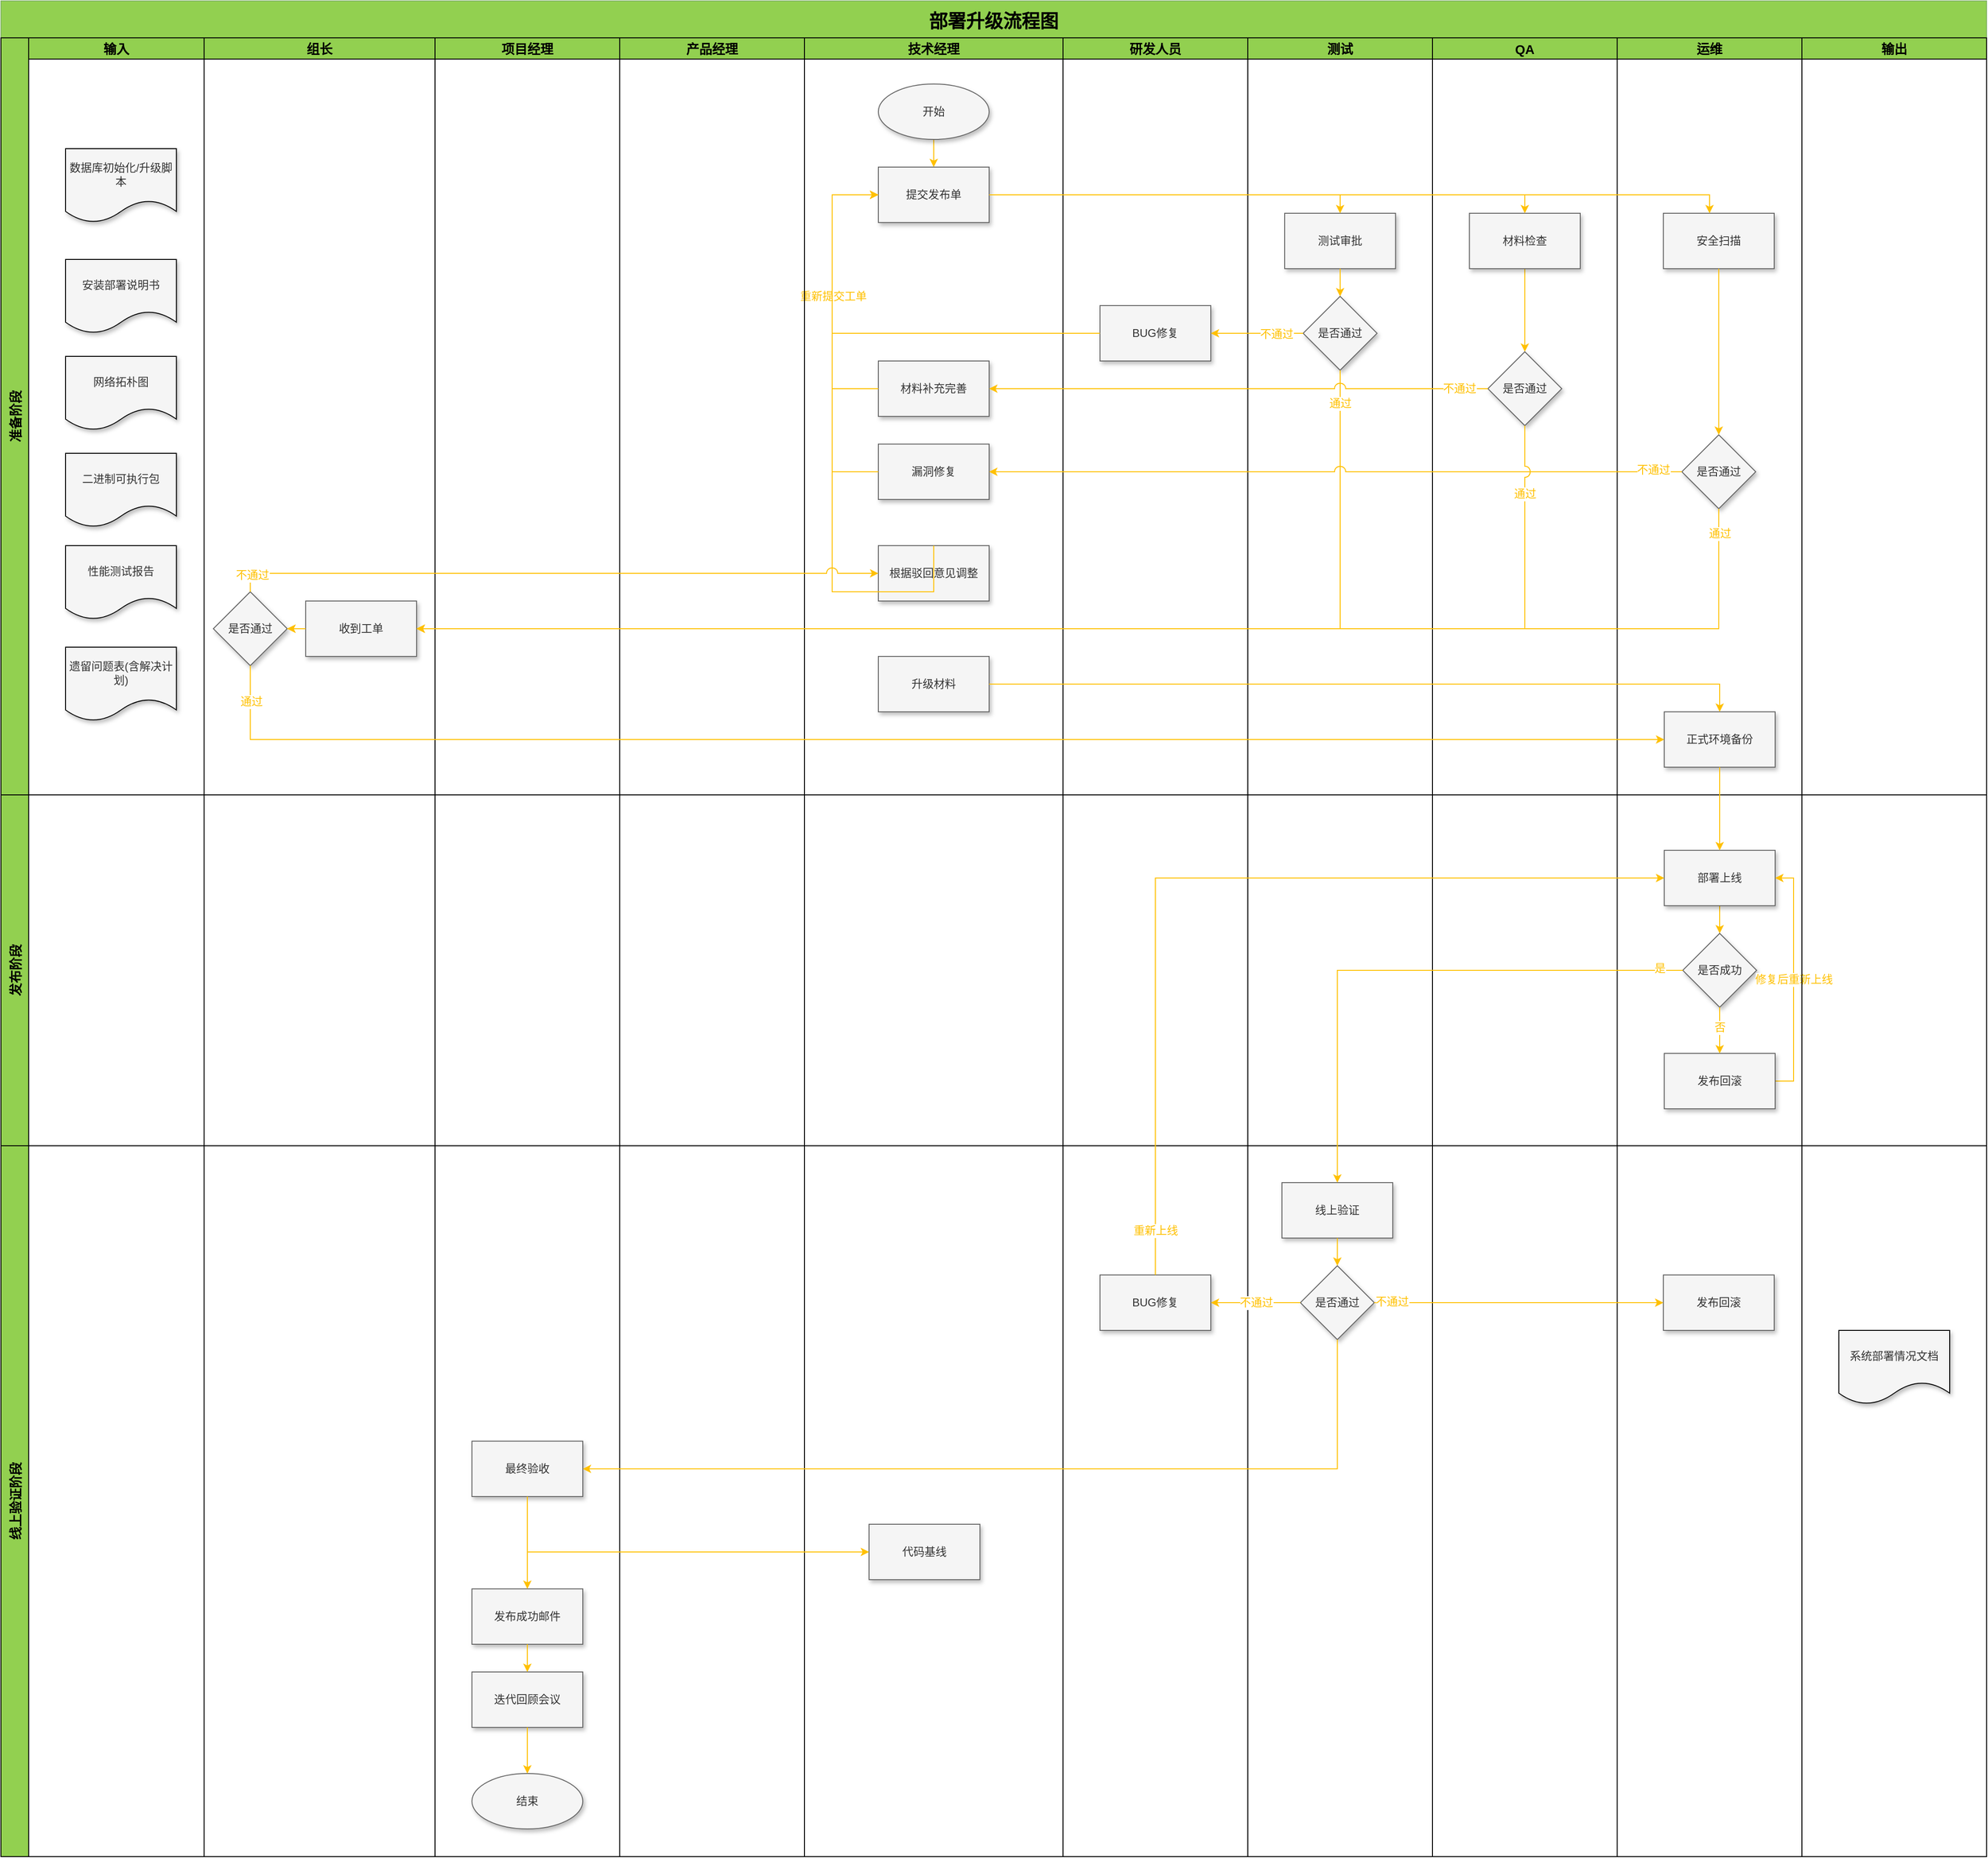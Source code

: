 <mxfile version="20.4.1" type="github">
  <diagram id="Nbi2OOFG4A7icGLgDpQb" name="第 1 页">
    <mxGraphModel dx="2253" dy="714" grid="1" gridSize="10" guides="1" tooltips="1" connect="1" arrows="1" fold="1" page="1" pageScale="1" pageWidth="827" pageHeight="1169" background="none" math="0" shadow="0">
      <root>
        <mxCell id="0" />
        <mxCell id="1" parent="0" />
        <mxCell id="kk27pRFW-uQP8ShshRhL-2" value="部署升级流程图" style="swimlane;childLayout=stackLayout;resizeParent=1;resizeParentMax=0;horizontal=1;startSize=40;horizontalStack=0;fillColor=#92D050;strokeColor=#82b366;fontSize=20;spacingTop=4;spacingBottom=4;swimlaneFillColor=none;arcSize=15;perimeterSpacing=0;gradientColor=none;spacing=2;" parent="1" vertex="1">
          <mxGeometry x="-500" y="50" width="2150" height="2010" as="geometry">
            <mxRectangle x="220" y="250" width="100" height="30" as="alternateBounds" />
          </mxGeometry>
        </mxCell>
        <mxCell id="kk27pRFW-uQP8ShshRhL-3" value="准备阶段" style="swimlane;startSize=30;horizontal=0;fillColor=#92D050;fontSize=14;" parent="kk27pRFW-uQP8ShshRhL-2" vertex="1">
          <mxGeometry y="40" width="2150" height="820" as="geometry" />
        </mxCell>
        <mxCell id="kk27pRFW-uQP8ShshRhL-10" value="技术经理" style="swimlane;fillColor=#92D050;fontSize=14;" parent="kk27pRFW-uQP8ShshRhL-3" vertex="1">
          <mxGeometry x="870" width="280" height="820" as="geometry" />
        </mxCell>
        <mxCell id="OawIMf_CP--zUOg47wnV-19" value="" style="edgeStyle=orthogonalEdgeStyle;rounded=0;orthogonalLoop=1;jettySize=auto;html=1;strokeColor=#FFC000;" edge="1" parent="kk27pRFW-uQP8ShshRhL-10" source="OawIMf_CP--zUOg47wnV-17" target="OawIMf_CP--zUOg47wnV-18">
          <mxGeometry relative="1" as="geometry" />
        </mxCell>
        <mxCell id="OawIMf_CP--zUOg47wnV-17" value="开始" style="ellipse;whiteSpace=wrap;html=1;shadow=1;sketch=0;fillColor=#f5f5f5;fontColor=#333333;strokeColor=#666666;" vertex="1" parent="kk27pRFW-uQP8ShshRhL-10">
          <mxGeometry x="80" y="50" width="120" height="60" as="geometry" />
        </mxCell>
        <mxCell id="OawIMf_CP--zUOg47wnV-18" value="提交发布单" style="whiteSpace=wrap;html=1;shadow=1;fillColor=#f5f5f5;fontColor=#333333;strokeColor=#666666;" vertex="1" parent="kk27pRFW-uQP8ShshRhL-10">
          <mxGeometry x="80" y="140" width="120" height="60" as="geometry" />
        </mxCell>
        <mxCell id="OawIMf_CP--zUOg47wnV-43" value="材料补充完善" style="whiteSpace=wrap;html=1;fillColor=#f5f5f5;strokeColor=#666666;fontColor=#333333;shadow=1;" vertex="1" parent="kk27pRFW-uQP8ShshRhL-10">
          <mxGeometry x="80" y="350" width="120" height="60" as="geometry" />
        </mxCell>
        <mxCell id="OawIMf_CP--zUOg47wnV-46" value="漏洞修复" style="whiteSpace=wrap;html=1;fillColor=#f5f5f5;strokeColor=#666666;fontColor=#333333;shadow=1;" vertex="1" parent="kk27pRFW-uQP8ShshRhL-10">
          <mxGeometry x="80" y="440" width="120" height="60" as="geometry" />
        </mxCell>
        <mxCell id="OawIMf_CP--zUOg47wnV-62" value="根据驳回意见调整" style="whiteSpace=wrap;html=1;fillColor=#f5f5f5;strokeColor=#666666;fontColor=#333333;shadow=1;" vertex="1" parent="kk27pRFW-uQP8ShshRhL-10">
          <mxGeometry x="80" y="550" width="120" height="60" as="geometry" />
        </mxCell>
        <mxCell id="OawIMf_CP--zUOg47wnV-69" value="升级材料" style="whiteSpace=wrap;html=1;fillColor=#f5f5f5;strokeColor=#666666;fontColor=#333333;shadow=1;" vertex="1" parent="kk27pRFW-uQP8ShshRhL-10">
          <mxGeometry x="80" y="670" width="120" height="60" as="geometry" />
        </mxCell>
        <mxCell id="OawIMf_CP--zUOg47wnV-64" style="edgeStyle=orthogonalEdgeStyle;rounded=0;jumpStyle=arc;jumpSize=12;orthogonalLoop=1;jettySize=auto;html=1;exitX=0.5;exitY=0;exitDx=0;exitDy=0;strokeColor=#FFC000;fontSize=12;fontColor=#FFC000;entryX=0;entryY=0.5;entryDx=0;entryDy=0;" edge="1" parent="kk27pRFW-uQP8ShshRhL-10" source="OawIMf_CP--zUOg47wnV-62" target="OawIMf_CP--zUOg47wnV-18">
          <mxGeometry relative="1" as="geometry">
            <mxPoint x="20" y="240" as="targetPoint" />
            <Array as="points">
              <mxPoint x="140" y="600" />
              <mxPoint x="30" y="600" />
              <mxPoint x="30" y="170" />
            </Array>
          </mxGeometry>
        </mxCell>
        <mxCell id="OawIMf_CP--zUOg47wnV-55" style="edgeStyle=orthogonalEdgeStyle;rounded=0;jumpStyle=arc;jumpSize=12;orthogonalLoop=1;jettySize=auto;html=1;exitX=0;exitY=0.5;exitDx=0;exitDy=0;strokeColor=#FFC000;fontSize=12;fontColor=#FFC000;entryX=0;entryY=0.5;entryDx=0;entryDy=0;" edge="1" parent="kk27pRFW-uQP8ShshRhL-10" source="OawIMf_CP--zUOg47wnV-43" target="OawIMf_CP--zUOg47wnV-18">
          <mxGeometry relative="1" as="geometry">
            <mxPoint x="20" y="240" as="targetPoint" />
            <Array as="points">
              <mxPoint x="30" y="380" />
              <mxPoint x="30" y="170" />
            </Array>
          </mxGeometry>
        </mxCell>
        <mxCell id="OawIMf_CP--zUOg47wnV-56" value="重新提交工单" style="edgeLabel;html=1;align=center;verticalAlign=middle;resizable=0;points=[];fontSize=12;fontColor=#FFC000;" vertex="1" connectable="0" parent="OawIMf_CP--zUOg47wnV-55">
          <mxGeometry x="-0.032" y="-1" relative="1" as="geometry">
            <mxPoint as="offset" />
          </mxGeometry>
        </mxCell>
        <mxCell id="kk27pRFW-uQP8ShshRhL-17" value="研发人员" style="swimlane;fillColor=#92D050;fontSize=14;" parent="kk27pRFW-uQP8ShshRhL-3" vertex="1">
          <mxGeometry x="1150" width="200" height="820" as="geometry" />
        </mxCell>
        <mxCell id="OawIMf_CP--zUOg47wnV-38" value="BUG修复" style="whiteSpace=wrap;html=1;fillColor=#f5f5f5;strokeColor=#666666;fontColor=#333333;shadow=1;" vertex="1" parent="kk27pRFW-uQP8ShshRhL-17">
          <mxGeometry x="40" y="290" width="120" height="60" as="geometry" />
        </mxCell>
        <mxCell id="kk27pRFW-uQP8ShshRhL-18" value="测试" style="swimlane;fillColor=#92D050;fontSize=14;" parent="kk27pRFW-uQP8ShshRhL-3" vertex="1">
          <mxGeometry x="1350" width="200" height="820" as="geometry" />
        </mxCell>
        <mxCell id="OawIMf_CP--zUOg47wnV-20" value="测试审批" style="whiteSpace=wrap;html=1;fillColor=#f5f5f5;strokeColor=#666666;fontColor=#333333;shadow=1;" vertex="1" parent="kk27pRFW-uQP8ShshRhL-18">
          <mxGeometry x="40" y="190" width="120" height="60" as="geometry" />
        </mxCell>
        <mxCell id="OawIMf_CP--zUOg47wnV-26" value="是否通过" style="rhombus;whiteSpace=wrap;html=1;fillColor=#f5f5f5;strokeColor=#666666;fontColor=#333333;shadow=1;" vertex="1" parent="kk27pRFW-uQP8ShshRhL-18">
          <mxGeometry x="60" y="280" width="80" height="80" as="geometry" />
        </mxCell>
        <mxCell id="OawIMf_CP--zUOg47wnV-27" value="" style="edgeStyle=orthogonalEdgeStyle;rounded=0;orthogonalLoop=1;jettySize=auto;html=1;strokeColor=#FFC000;" edge="1" parent="kk27pRFW-uQP8ShshRhL-18" source="OawIMf_CP--zUOg47wnV-20" target="OawIMf_CP--zUOg47wnV-26">
          <mxGeometry relative="1" as="geometry" />
        </mxCell>
        <mxCell id="kk27pRFW-uQP8ShshRhL-19" value="运维" style="swimlane;fillColor=#92D050;fontSize=14;" parent="kk27pRFW-uQP8ShshRhL-3" vertex="1">
          <mxGeometry x="1750" width="200" height="820" as="geometry" />
        </mxCell>
        <mxCell id="OawIMf_CP--zUOg47wnV-24" value="安全扫描" style="whiteSpace=wrap;html=1;fillColor=#f5f5f5;strokeColor=#666666;fontColor=#333333;shadow=1;" vertex="1" parent="kk27pRFW-uQP8ShshRhL-19">
          <mxGeometry x="50" y="190" width="120" height="60" as="geometry" />
        </mxCell>
        <mxCell id="OawIMf_CP--zUOg47wnV-30" value="是否通过" style="rhombus;whiteSpace=wrap;html=1;fillColor=#f5f5f5;strokeColor=#666666;fontColor=#333333;shadow=1;" vertex="1" parent="kk27pRFW-uQP8ShshRhL-19">
          <mxGeometry x="70" y="430" width="80" height="80" as="geometry" />
        </mxCell>
        <mxCell id="OawIMf_CP--zUOg47wnV-31" value="" style="edgeStyle=orthogonalEdgeStyle;rounded=0;orthogonalLoop=1;jettySize=auto;html=1;strokeColor=#FFC000;" edge="1" parent="kk27pRFW-uQP8ShshRhL-19" source="OawIMf_CP--zUOg47wnV-24" target="OawIMf_CP--zUOg47wnV-30">
          <mxGeometry relative="1" as="geometry" />
        </mxCell>
        <mxCell id="OawIMf_CP--zUOg47wnV-67" value="正式环境备份" style="whiteSpace=wrap;html=1;fillColor=#f5f5f5;strokeColor=#666666;fontColor=#333333;shadow=1;" vertex="1" parent="kk27pRFW-uQP8ShshRhL-19">
          <mxGeometry x="51" y="730" width="120" height="60" as="geometry" />
        </mxCell>
        <mxCell id="kk27pRFW-uQP8ShshRhL-20" value="QA" style="swimlane;fillColor=#92D050;fontSize=14;" parent="kk27pRFW-uQP8ShshRhL-3" vertex="1">
          <mxGeometry x="1550" width="200" height="820" as="geometry" />
        </mxCell>
        <mxCell id="OawIMf_CP--zUOg47wnV-29" value="" style="edgeStyle=orthogonalEdgeStyle;rounded=0;orthogonalLoop=1;jettySize=auto;html=1;strokeColor=#FFC000;" edge="1" parent="kk27pRFW-uQP8ShshRhL-20" source="OawIMf_CP--zUOg47wnV-22" target="OawIMf_CP--zUOg47wnV-28">
          <mxGeometry relative="1" as="geometry" />
        </mxCell>
        <mxCell id="OawIMf_CP--zUOg47wnV-22" value="材料检查" style="whiteSpace=wrap;html=1;fillColor=#f5f5f5;strokeColor=#666666;fontColor=#333333;shadow=1;" vertex="1" parent="kk27pRFW-uQP8ShshRhL-20">
          <mxGeometry x="40" y="190" width="120" height="60" as="geometry" />
        </mxCell>
        <mxCell id="OawIMf_CP--zUOg47wnV-28" value="是否通过" style="rhombus;whiteSpace=wrap;html=1;fillColor=#f5f5f5;strokeColor=#666666;fontColor=#333333;shadow=1;" vertex="1" parent="kk27pRFW-uQP8ShshRhL-20">
          <mxGeometry x="60" y="340" width="80" height="80" as="geometry" />
        </mxCell>
        <mxCell id="OawIMf_CP--zUOg47wnV-10" value="项目经理" style="swimlane;fillColor=#92D050;fontSize=14;" vertex="1" parent="kk27pRFW-uQP8ShshRhL-3">
          <mxGeometry x="470" width="200" height="820" as="geometry" />
        </mxCell>
        <mxCell id="OawIMf_CP--zUOg47wnV-11" value="产品经理" style="swimlane;fillColor=#92D050;fontSize=14;" vertex="1" parent="kk27pRFW-uQP8ShshRhL-3">
          <mxGeometry x="670" width="200" height="820" as="geometry" />
        </mxCell>
        <mxCell id="OawIMf_CP--zUOg47wnV-12" value="输入" style="swimlane;startSize=23;fillColor=#92D050;fontSize=14;" vertex="1" parent="kk27pRFW-uQP8ShshRhL-3">
          <mxGeometry x="30" width="190" height="820" as="geometry" />
        </mxCell>
        <mxCell id="OawIMf_CP--zUOg47wnV-246" value="&lt;font color=&quot;#333333&quot;&gt;数据库初始化/升级脚本&lt;/font&gt;" style="shape=document;whiteSpace=wrap;html=1;boundedLbl=1;shadow=1;sketch=0;fontSize=12;fontColor=#FFC000;fillColor=#F5F5F5;" vertex="1" parent="OawIMf_CP--zUOg47wnV-12">
          <mxGeometry x="40" y="120" width="120" height="80" as="geometry" />
        </mxCell>
        <mxCell id="OawIMf_CP--zUOg47wnV-247" value="&lt;font color=&quot;#333333&quot;&gt;安装部署说明书&lt;/font&gt;" style="shape=document;whiteSpace=wrap;html=1;boundedLbl=1;shadow=1;sketch=0;fontSize=12;fontColor=#FFC000;fillColor=#F5F5F5;" vertex="1" parent="OawIMf_CP--zUOg47wnV-12">
          <mxGeometry x="40" y="240" width="120" height="80" as="geometry" />
        </mxCell>
        <mxCell id="OawIMf_CP--zUOg47wnV-248" value="&lt;font color=&quot;#333333&quot;&gt;网络拓朴图&lt;/font&gt;" style="shape=document;whiteSpace=wrap;html=1;boundedLbl=1;shadow=1;sketch=0;fontSize=12;fontColor=#FFC000;fillColor=#F5F5F5;" vertex="1" parent="OawIMf_CP--zUOg47wnV-12">
          <mxGeometry x="40" y="345" width="120" height="80" as="geometry" />
        </mxCell>
        <mxCell id="OawIMf_CP--zUOg47wnV-249" value="&lt;font color=&quot;#333333&quot;&gt;二进制可执行包&lt;/font&gt;" style="shape=document;whiteSpace=wrap;html=1;boundedLbl=1;shadow=1;sketch=0;fontSize=12;fontColor=#FFC000;fillColor=#F5F5F5;" vertex="1" parent="OawIMf_CP--zUOg47wnV-12">
          <mxGeometry x="40" y="450" width="120" height="80" as="geometry" />
        </mxCell>
        <mxCell id="OawIMf_CP--zUOg47wnV-250" value="&lt;font color=&quot;#333333&quot;&gt;性能测试报告&lt;/font&gt;" style="shape=document;whiteSpace=wrap;html=1;boundedLbl=1;shadow=1;sketch=0;fontSize=12;fontColor=#FFC000;fillColor=#F5F5F5;" vertex="1" parent="OawIMf_CP--zUOg47wnV-12">
          <mxGeometry x="40" y="550" width="120" height="80" as="geometry" />
        </mxCell>
        <mxCell id="OawIMf_CP--zUOg47wnV-251" value="&lt;font color=&quot;#333333&quot;&gt;遗留问题表(含解决计划)&lt;/font&gt;" style="shape=document;whiteSpace=wrap;html=1;boundedLbl=1;shadow=1;sketch=0;fontSize=12;fontColor=#FFC000;fillColor=#F5F5F5;" vertex="1" parent="OawIMf_CP--zUOg47wnV-12">
          <mxGeometry x="40" y="660" width="120" height="80" as="geometry" />
        </mxCell>
        <mxCell id="OawIMf_CP--zUOg47wnV-13" value="输出" style="swimlane;fillColor=#92D050;fontSize=14;" vertex="1" parent="kk27pRFW-uQP8ShshRhL-3">
          <mxGeometry x="1950" width="200" height="820" as="geometry" />
        </mxCell>
        <mxCell id="OawIMf_CP--zUOg47wnV-14" value="组长" style="swimlane;startSize=23;fillColor=#92D050;fontSize=14;" vertex="1" parent="kk27pRFW-uQP8ShshRhL-3">
          <mxGeometry x="220" width="250" height="820" as="geometry" />
        </mxCell>
        <mxCell id="OawIMf_CP--zUOg47wnV-61" value="" style="edgeStyle=orthogonalEdgeStyle;rounded=0;jumpStyle=arc;jumpSize=12;orthogonalLoop=1;jettySize=auto;html=1;strokeColor=#FFC000;fontSize=12;fontColor=#FFC000;" edge="1" parent="OawIMf_CP--zUOg47wnV-14" source="OawIMf_CP--zUOg47wnV-32" target="OawIMf_CP--zUOg47wnV-36">
          <mxGeometry relative="1" as="geometry" />
        </mxCell>
        <mxCell id="OawIMf_CP--zUOg47wnV-32" value="收到工单" style="whiteSpace=wrap;html=1;fillColor=#f5f5f5;strokeColor=#666666;fontColor=#333333;shadow=1;" vertex="1" parent="OawIMf_CP--zUOg47wnV-14">
          <mxGeometry x="110" y="610" width="120" height="60" as="geometry" />
        </mxCell>
        <mxCell id="OawIMf_CP--zUOg47wnV-36" value="是否通过" style="rhombus;whiteSpace=wrap;html=1;fillColor=#f5f5f5;strokeColor=#666666;fontColor=#333333;shadow=1;" vertex="1" parent="OawIMf_CP--zUOg47wnV-14">
          <mxGeometry x="10" y="600" width="80" height="80" as="geometry" />
        </mxCell>
        <mxCell id="OawIMf_CP--zUOg47wnV-37" value="" style="edgeStyle=orthogonalEdgeStyle;rounded=0;orthogonalLoop=1;jettySize=auto;html=1;strokeColor=#FFC000;fontSize=20;" edge="1" parent="OawIMf_CP--zUOg47wnV-14" source="OawIMf_CP--zUOg47wnV-32" target="OawIMf_CP--zUOg47wnV-36">
          <mxGeometry relative="1" as="geometry" />
        </mxCell>
        <mxCell id="OawIMf_CP--zUOg47wnV-21" value="" style="edgeStyle=orthogonalEdgeStyle;rounded=0;orthogonalLoop=1;jettySize=auto;html=1;strokeColor=#FFC000;jumpStyle=arc;jumpSize=12;" edge="1" parent="kk27pRFW-uQP8ShshRhL-3" source="OawIMf_CP--zUOg47wnV-18" target="OawIMf_CP--zUOg47wnV-20">
          <mxGeometry relative="1" as="geometry">
            <Array as="points">
              <mxPoint x="1450" y="170" />
            </Array>
          </mxGeometry>
        </mxCell>
        <mxCell id="OawIMf_CP--zUOg47wnV-23" value="" style="edgeStyle=orthogonalEdgeStyle;rounded=0;orthogonalLoop=1;jettySize=auto;html=1;strokeColor=#FFC000;entryX=0.5;entryY=0;entryDx=0;entryDy=0;jumpStyle=arc;jumpSize=12;" edge="1" parent="kk27pRFW-uQP8ShshRhL-3" source="OawIMf_CP--zUOg47wnV-18" target="OawIMf_CP--zUOg47wnV-22">
          <mxGeometry relative="1" as="geometry" />
        </mxCell>
        <mxCell id="OawIMf_CP--zUOg47wnV-25" value="" style="edgeStyle=orthogonalEdgeStyle;rounded=0;orthogonalLoop=1;jettySize=auto;html=1;strokeColor=#FFC000;jumpStyle=arc;jumpSize=12;" edge="1" parent="kk27pRFW-uQP8ShshRhL-3" source="OawIMf_CP--zUOg47wnV-18" target="OawIMf_CP--zUOg47wnV-24">
          <mxGeometry relative="1" as="geometry">
            <Array as="points">
              <mxPoint x="1850" y="170" />
            </Array>
          </mxGeometry>
        </mxCell>
        <mxCell id="OawIMf_CP--zUOg47wnV-33" value="" style="edgeStyle=orthogonalEdgeStyle;rounded=0;orthogonalLoop=1;jettySize=auto;html=1;strokeColor=#FFC000;fontSize=20;entryX=1;entryY=0.5;entryDx=0;entryDy=0;" edge="1" parent="kk27pRFW-uQP8ShshRhL-3" source="OawIMf_CP--zUOg47wnV-26" target="OawIMf_CP--zUOg47wnV-32">
          <mxGeometry relative="1" as="geometry">
            <Array as="points">
              <mxPoint x="1450" y="640" />
            </Array>
          </mxGeometry>
        </mxCell>
        <mxCell id="OawIMf_CP--zUOg47wnV-50" value="通过" style="edgeLabel;html=1;align=center;verticalAlign=middle;resizable=0;points=[];fontSize=12;fontColor=#FFC000;" vertex="1" connectable="0" parent="OawIMf_CP--zUOg47wnV-33">
          <mxGeometry x="-0.944" relative="1" as="geometry">
            <mxPoint as="offset" />
          </mxGeometry>
        </mxCell>
        <mxCell id="OawIMf_CP--zUOg47wnV-39" value="" style="edgeStyle=orthogonalEdgeStyle;rounded=0;orthogonalLoop=1;jettySize=auto;html=1;strokeColor=#FFC000;fontSize=20;" edge="1" parent="kk27pRFW-uQP8ShshRhL-3" source="OawIMf_CP--zUOg47wnV-26" target="OawIMf_CP--zUOg47wnV-38">
          <mxGeometry relative="1" as="geometry" />
        </mxCell>
        <mxCell id="OawIMf_CP--zUOg47wnV-42" value="不通过" style="edgeLabel;html=1;align=center;verticalAlign=middle;resizable=0;points=[];fontSize=12;fontColor=#FFC000;" vertex="1" connectable="0" parent="OawIMf_CP--zUOg47wnV-39">
          <mxGeometry x="-0.42" y="1" relative="1" as="geometry">
            <mxPoint as="offset" />
          </mxGeometry>
        </mxCell>
        <mxCell id="OawIMf_CP--zUOg47wnV-40" style="edgeStyle=orthogonalEdgeStyle;rounded=0;orthogonalLoop=1;jettySize=auto;html=1;exitX=0;exitY=0.5;exitDx=0;exitDy=0;strokeColor=#FFC000;fontSize=20;entryX=0;entryY=0.5;entryDx=0;entryDy=0;" edge="1" parent="kk27pRFW-uQP8ShshRhL-3" source="OawIMf_CP--zUOg47wnV-38" target="OawIMf_CP--zUOg47wnV-18">
          <mxGeometry relative="1" as="geometry">
            <mxPoint x="1010" y="210" as="targetPoint" />
            <Array as="points">
              <mxPoint x="900" y="320" />
              <mxPoint x="900" y="170" />
            </Array>
          </mxGeometry>
        </mxCell>
        <mxCell id="OawIMf_CP--zUOg47wnV-44" value="" style="edgeStyle=orthogonalEdgeStyle;rounded=0;orthogonalLoop=1;jettySize=auto;html=1;strokeColor=#FFC000;fontSize=12;fontColor=#FFC000;jumpStyle=arc;jumpSize=12;" edge="1" parent="kk27pRFW-uQP8ShshRhL-3" source="OawIMf_CP--zUOg47wnV-28" target="OawIMf_CP--zUOg47wnV-43">
          <mxGeometry relative="1" as="geometry" />
        </mxCell>
        <mxCell id="OawIMf_CP--zUOg47wnV-45" value="不通过" style="edgeLabel;html=1;align=center;verticalAlign=middle;resizable=0;points=[];fontSize=12;fontColor=#FFC000;" vertex="1" connectable="0" parent="OawIMf_CP--zUOg47wnV-44">
          <mxGeometry x="-0.885" relative="1" as="geometry">
            <mxPoint as="offset" />
          </mxGeometry>
        </mxCell>
        <mxCell id="OawIMf_CP--zUOg47wnV-47" value="" style="edgeStyle=orthogonalEdgeStyle;rounded=0;orthogonalLoop=1;jettySize=auto;html=1;strokeColor=#FFC000;fontSize=12;fontColor=#FFC000;jumpStyle=arc;jumpSize=12;" edge="1" parent="kk27pRFW-uQP8ShshRhL-3" source="OawIMf_CP--zUOg47wnV-30" target="OawIMf_CP--zUOg47wnV-46">
          <mxGeometry relative="1" as="geometry" />
        </mxCell>
        <mxCell id="OawIMf_CP--zUOg47wnV-48" value="不通过" style="edgeLabel;html=1;align=center;verticalAlign=middle;resizable=0;points=[];fontSize=12;fontColor=#FFC000;" vertex="1" connectable="0" parent="OawIMf_CP--zUOg47wnV-47">
          <mxGeometry x="-0.917" y="-2" relative="1" as="geometry">
            <mxPoint as="offset" />
          </mxGeometry>
        </mxCell>
        <mxCell id="OawIMf_CP--zUOg47wnV-49" style="edgeStyle=orthogonalEdgeStyle;rounded=0;jumpStyle=arc;jumpSize=12;orthogonalLoop=1;jettySize=auto;html=1;exitX=0.5;exitY=1;exitDx=0;exitDy=0;strokeColor=#FFC000;fontSize=12;fontColor=#FFC000;entryX=1;entryY=0.5;entryDx=0;entryDy=0;" edge="1" parent="kk27pRFW-uQP8ShshRhL-3" source="OawIMf_CP--zUOg47wnV-28" target="OawIMf_CP--zUOg47wnV-32">
          <mxGeometry relative="1" as="geometry">
            <mxPoint x="700" y="650" as="targetPoint" />
          </mxGeometry>
        </mxCell>
        <mxCell id="OawIMf_CP--zUOg47wnV-51" value="通过" style="edgeLabel;html=1;align=center;verticalAlign=middle;resizable=0;points=[];fontSize=12;fontColor=#FFC000;" vertex="1" connectable="0" parent="OawIMf_CP--zUOg47wnV-49">
          <mxGeometry x="-0.896" relative="1" as="geometry">
            <mxPoint as="offset" />
          </mxGeometry>
        </mxCell>
        <mxCell id="OawIMf_CP--zUOg47wnV-52" style="edgeStyle=orthogonalEdgeStyle;rounded=0;jumpStyle=arc;jumpSize=12;orthogonalLoop=1;jettySize=auto;html=1;exitX=0.5;exitY=1;exitDx=0;exitDy=0;strokeColor=#FFC000;fontSize=12;fontColor=#FFC000;entryX=1;entryY=0.5;entryDx=0;entryDy=0;" edge="1" parent="kk27pRFW-uQP8ShshRhL-3" source="OawIMf_CP--zUOg47wnV-30" target="OawIMf_CP--zUOg47wnV-32">
          <mxGeometry relative="1" as="geometry">
            <mxPoint x="710" y="720" as="targetPoint" />
          </mxGeometry>
        </mxCell>
        <mxCell id="OawIMf_CP--zUOg47wnV-53" value="通过" style="edgeLabel;html=1;align=center;verticalAlign=middle;resizable=0;points=[];fontSize=12;fontColor=#FFC000;" vertex="1" connectable="0" parent="OawIMf_CP--zUOg47wnV-52">
          <mxGeometry x="-0.965" y="1" relative="1" as="geometry">
            <mxPoint as="offset" />
          </mxGeometry>
        </mxCell>
        <mxCell id="OawIMf_CP--zUOg47wnV-63" value="" style="edgeStyle=orthogonalEdgeStyle;rounded=0;jumpStyle=arc;jumpSize=12;orthogonalLoop=1;jettySize=auto;html=1;strokeColor=#FFC000;fontSize=12;fontColor=#FFC000;" edge="1" parent="kk27pRFW-uQP8ShshRhL-3" source="OawIMf_CP--zUOg47wnV-36" target="OawIMf_CP--zUOg47wnV-62">
          <mxGeometry relative="1" as="geometry">
            <Array as="points">
              <mxPoint x="270" y="580" />
            </Array>
          </mxGeometry>
        </mxCell>
        <mxCell id="OawIMf_CP--zUOg47wnV-65" value="不通过" style="edgeLabel;html=1;align=center;verticalAlign=middle;resizable=0;points=[];fontSize=12;fontColor=#FFC000;" vertex="1" connectable="0" parent="OawIMf_CP--zUOg47wnV-63">
          <mxGeometry x="-0.937" y="-2" relative="1" as="geometry">
            <mxPoint as="offset" />
          </mxGeometry>
        </mxCell>
        <mxCell id="OawIMf_CP--zUOg47wnV-68" style="edgeStyle=orthogonalEdgeStyle;rounded=0;jumpStyle=arc;jumpSize=12;orthogonalLoop=1;jettySize=auto;html=1;exitX=0.5;exitY=1;exitDx=0;exitDy=0;strokeColor=#FFC000;fontSize=12;fontColor=#FFC000;entryX=0;entryY=0.5;entryDx=0;entryDy=0;" edge="1" parent="kk27pRFW-uQP8ShshRhL-3" source="OawIMf_CP--zUOg47wnV-36" target="OawIMf_CP--zUOg47wnV-67">
          <mxGeometry relative="1" as="geometry">
            <mxPoint x="810" y="740" as="targetPoint" />
          </mxGeometry>
        </mxCell>
        <mxCell id="OawIMf_CP--zUOg47wnV-71" value="通过" style="edgeLabel;html=1;align=center;verticalAlign=middle;resizable=0;points=[];fontSize=12;fontColor=#FFC000;" vertex="1" connectable="0" parent="OawIMf_CP--zUOg47wnV-68">
          <mxGeometry x="-0.952" y="1" relative="1" as="geometry">
            <mxPoint as="offset" />
          </mxGeometry>
        </mxCell>
        <mxCell id="OawIMf_CP--zUOg47wnV-70" style="edgeStyle=orthogonalEdgeStyle;rounded=0;jumpStyle=arc;jumpSize=12;orthogonalLoop=1;jettySize=auto;html=1;exitX=1;exitY=0.5;exitDx=0;exitDy=0;entryX=0.5;entryY=0;entryDx=0;entryDy=0;strokeColor=#FFC000;fontSize=12;fontColor=#FFC000;" edge="1" parent="kk27pRFW-uQP8ShshRhL-3" source="OawIMf_CP--zUOg47wnV-69" target="OawIMf_CP--zUOg47wnV-67">
          <mxGeometry relative="1" as="geometry" />
        </mxCell>
        <mxCell id="OawIMf_CP--zUOg47wnV-72" value="发布阶段" style="swimlane;startSize=30;horizontal=0;fillColor=#92D050;fontSize=14;" vertex="1" parent="kk27pRFW-uQP8ShshRhL-2">
          <mxGeometry y="860" width="2150" height="380" as="geometry" />
        </mxCell>
        <mxCell id="OawIMf_CP--zUOg47wnV-73" value="" style="swimlane;startSize=0;" vertex="1" parent="OawIMf_CP--zUOg47wnV-72">
          <mxGeometry x="870" width="280" height="380" as="geometry" />
        </mxCell>
        <mxCell id="OawIMf_CP--zUOg47wnV-74" value="" style="edgeStyle=orthogonalEdgeStyle;rounded=0;orthogonalLoop=1;jettySize=auto;html=1;strokeColor=#FFC000;" edge="1" parent="OawIMf_CP--zUOg47wnV-73" source="OawIMf_CP--zUOg47wnV-75">
          <mxGeometry relative="1" as="geometry">
            <mxPoint x="140" y="140" as="targetPoint" />
          </mxGeometry>
        </mxCell>
        <mxCell id="OawIMf_CP--zUOg47wnV-81" value="" style="swimlane;startSize=0;" vertex="1" parent="OawIMf_CP--zUOg47wnV-72">
          <mxGeometry x="1150" width="200" height="380" as="geometry" />
        </mxCell>
        <mxCell id="OawIMf_CP--zUOg47wnV-83" value="" style="swimlane;startSize=0;" vertex="1" parent="OawIMf_CP--zUOg47wnV-72">
          <mxGeometry x="1350" width="200" height="380" as="geometry" />
        </mxCell>
        <mxCell id="OawIMf_CP--zUOg47wnV-86" value="" style="edgeStyle=orthogonalEdgeStyle;rounded=0;orthogonalLoop=1;jettySize=auto;html=1;strokeColor=#FFC000;" edge="1" parent="OawIMf_CP--zUOg47wnV-83" target="OawIMf_CP--zUOg47wnV-85">
          <mxGeometry relative="1" as="geometry">
            <mxPoint x="100" y="250" as="sourcePoint" />
          </mxGeometry>
        </mxCell>
        <mxCell id="OawIMf_CP--zUOg47wnV-87" value="" style="swimlane;startSize=0;" vertex="1" parent="OawIMf_CP--zUOg47wnV-72">
          <mxGeometry x="1750" width="200" height="380" as="geometry" />
        </mxCell>
        <mxCell id="OawIMf_CP--zUOg47wnV-90" value="" style="edgeStyle=orthogonalEdgeStyle;rounded=0;orthogonalLoop=1;jettySize=auto;html=1;strokeColor=#FFC000;" edge="1" parent="OawIMf_CP--zUOg47wnV-87" target="OawIMf_CP--zUOg47wnV-89">
          <mxGeometry relative="1" as="geometry">
            <mxPoint x="110" y="250" as="sourcePoint" />
          </mxGeometry>
        </mxCell>
        <mxCell id="OawIMf_CP--zUOg47wnV-131" value="" style="edgeStyle=orthogonalEdgeStyle;rounded=0;jumpStyle=arc;jumpSize=12;orthogonalLoop=1;jettySize=auto;html=1;strokeColor=#FFC000;fontSize=12;fontColor=#FFC000;" edge="1" parent="OawIMf_CP--zUOg47wnV-87" source="OawIMf_CP--zUOg47wnV-127" target="OawIMf_CP--zUOg47wnV-130">
          <mxGeometry relative="1" as="geometry" />
        </mxCell>
        <mxCell id="OawIMf_CP--zUOg47wnV-127" value="部署上线" style="whiteSpace=wrap;html=1;fillColor=#f5f5f5;strokeColor=#666666;fontColor=#333333;shadow=1;" vertex="1" parent="OawIMf_CP--zUOg47wnV-87">
          <mxGeometry x="51" y="60" width="120" height="60" as="geometry" />
        </mxCell>
        <mxCell id="OawIMf_CP--zUOg47wnV-130" value="是否成功" style="rhombus;whiteSpace=wrap;html=1;fillColor=#f5f5f5;strokeColor=#666666;fontColor=#333333;shadow=1;" vertex="1" parent="OawIMf_CP--zUOg47wnV-87">
          <mxGeometry x="71" y="150" width="80" height="80" as="geometry" />
        </mxCell>
        <mxCell id="OawIMf_CP--zUOg47wnV-135" value="修复后重新上线" style="edgeStyle=orthogonalEdgeStyle;rounded=0;jumpStyle=arc;jumpSize=12;orthogonalLoop=1;jettySize=auto;html=1;exitX=1;exitY=0.5;exitDx=0;exitDy=0;entryX=1;entryY=0.5;entryDx=0;entryDy=0;strokeColor=#FFC000;fontSize=12;fontColor=#FFC000;" edge="1" parent="OawIMf_CP--zUOg47wnV-87" source="OawIMf_CP--zUOg47wnV-132" target="OawIMf_CP--zUOg47wnV-127">
          <mxGeometry relative="1" as="geometry" />
        </mxCell>
        <mxCell id="OawIMf_CP--zUOg47wnV-132" value="发布回滚" style="whiteSpace=wrap;html=1;fillColor=#f5f5f5;strokeColor=#666666;fontColor=#333333;shadow=1;" vertex="1" parent="OawIMf_CP--zUOg47wnV-87">
          <mxGeometry x="51" y="280" width="120" height="60" as="geometry" />
        </mxCell>
        <mxCell id="OawIMf_CP--zUOg47wnV-133" value="" style="edgeStyle=orthogonalEdgeStyle;rounded=0;jumpStyle=arc;jumpSize=12;orthogonalLoop=1;jettySize=auto;html=1;strokeColor=#FFC000;fontSize=12;fontColor=#FFC000;" edge="1" parent="OawIMf_CP--zUOg47wnV-87" source="OawIMf_CP--zUOg47wnV-130" target="OawIMf_CP--zUOg47wnV-132">
          <mxGeometry relative="1" as="geometry" />
        </mxCell>
        <mxCell id="OawIMf_CP--zUOg47wnV-134" value="否" style="edgeLabel;html=1;align=center;verticalAlign=middle;resizable=0;points=[];fontSize=12;fontColor=#FFC000;" vertex="1" connectable="0" parent="OawIMf_CP--zUOg47wnV-133">
          <mxGeometry x="-0.12" relative="1" as="geometry">
            <mxPoint as="offset" />
          </mxGeometry>
        </mxCell>
        <mxCell id="OawIMf_CP--zUOg47wnV-92" value="" style="swimlane;startSize=0;" vertex="1" parent="OawIMf_CP--zUOg47wnV-72">
          <mxGeometry x="1550" width="200" height="380" as="geometry" />
        </mxCell>
        <mxCell id="OawIMf_CP--zUOg47wnV-93" value="" style="edgeStyle=orthogonalEdgeStyle;rounded=0;orthogonalLoop=1;jettySize=auto;html=1;strokeColor=#FFC000;" edge="1" parent="OawIMf_CP--zUOg47wnV-92" target="OawIMf_CP--zUOg47wnV-95">
          <mxGeometry relative="1" as="geometry">
            <mxPoint x="100" y="250" as="sourcePoint" />
          </mxGeometry>
        </mxCell>
        <mxCell id="OawIMf_CP--zUOg47wnV-97" value="" style="swimlane;fillColor=#92D050;startSize=0;" vertex="1" parent="OawIMf_CP--zUOg47wnV-72">
          <mxGeometry x="470" width="200" height="380" as="geometry" />
        </mxCell>
        <mxCell id="OawIMf_CP--zUOg47wnV-98" value="" style="swimlane;fillColor=#92D050;startSize=0;" vertex="1" parent="OawIMf_CP--zUOg47wnV-72">
          <mxGeometry x="670" width="200" height="380" as="geometry" />
        </mxCell>
        <mxCell id="OawIMf_CP--zUOg47wnV-99" value="" style="swimlane;startSize=0;fillColor=#92D050;" vertex="1" parent="OawIMf_CP--zUOg47wnV-72">
          <mxGeometry x="30" width="190" height="380" as="geometry" />
        </mxCell>
        <mxCell id="OawIMf_CP--zUOg47wnV-100" value="" style="swimlane;startSize=0;" vertex="1" parent="OawIMf_CP--zUOg47wnV-72">
          <mxGeometry x="1950" width="200" height="380" as="geometry" />
        </mxCell>
        <mxCell id="OawIMf_CP--zUOg47wnV-101" value="" style="swimlane;startSize=0;fillColor=#92D050;" vertex="1" parent="OawIMf_CP--zUOg47wnV-72">
          <mxGeometry x="220" width="250" height="380" as="geometry" />
        </mxCell>
        <mxCell id="OawIMf_CP--zUOg47wnV-106" value="" style="edgeStyle=orthogonalEdgeStyle;rounded=0;orthogonalLoop=1;jettySize=auto;html=1;strokeColor=#FFC000;jumpStyle=arc;jumpSize=12;" edge="1" parent="OawIMf_CP--zUOg47wnV-72" source="OawIMf_CP--zUOg47wnV-76">
          <mxGeometry relative="1" as="geometry">
            <mxPoint x="1450" y="190" as="targetPoint" />
            <Array as="points">
              <mxPoint x="1450" y="170" />
            </Array>
          </mxGeometry>
        </mxCell>
        <mxCell id="OawIMf_CP--zUOg47wnV-107" value="" style="edgeStyle=orthogonalEdgeStyle;rounded=0;orthogonalLoop=1;jettySize=auto;html=1;strokeColor=#FFC000;entryX=0.5;entryY=0;entryDx=0;entryDy=0;jumpStyle=arc;jumpSize=12;" edge="1" parent="OawIMf_CP--zUOg47wnV-72" source="OawIMf_CP--zUOg47wnV-76">
          <mxGeometry relative="1" as="geometry">
            <mxPoint x="1650" y="190" as="targetPoint" />
          </mxGeometry>
        </mxCell>
        <mxCell id="OawIMf_CP--zUOg47wnV-108" value="" style="edgeStyle=orthogonalEdgeStyle;rounded=0;orthogonalLoop=1;jettySize=auto;html=1;strokeColor=#FFC000;jumpStyle=arc;jumpSize=12;" edge="1" parent="OawIMf_CP--zUOg47wnV-72" source="OawIMf_CP--zUOg47wnV-76">
          <mxGeometry relative="1" as="geometry">
            <mxPoint x="1850" y="190" as="targetPoint" />
            <Array as="points">
              <mxPoint x="1850" y="170" />
            </Array>
          </mxGeometry>
        </mxCell>
        <mxCell id="OawIMf_CP--zUOg47wnV-111" value="" style="edgeStyle=orthogonalEdgeStyle;rounded=0;orthogonalLoop=1;jettySize=auto;html=1;strokeColor=#FFC000;fontSize=20;" edge="1" parent="OawIMf_CP--zUOg47wnV-72" source="OawIMf_CP--zUOg47wnV-85">
          <mxGeometry relative="1" as="geometry">
            <mxPoint x="1310" y="320" as="targetPoint" />
          </mxGeometry>
        </mxCell>
        <mxCell id="OawIMf_CP--zUOg47wnV-112" value="不通过" style="edgeLabel;html=1;align=center;verticalAlign=middle;resizable=0;points=[];fontSize=12;fontColor=#FFC000;" vertex="1" connectable="0" parent="OawIMf_CP--zUOg47wnV-111">
          <mxGeometry x="-0.42" y="1" relative="1" as="geometry">
            <mxPoint as="offset" />
          </mxGeometry>
        </mxCell>
        <mxCell id="OawIMf_CP--zUOg47wnV-113" style="edgeStyle=orthogonalEdgeStyle;rounded=0;orthogonalLoop=1;jettySize=auto;html=1;exitX=0;exitY=0.5;exitDx=0;exitDy=0;strokeColor=#FFC000;fontSize=20;entryX=0;entryY=0.5;entryDx=0;entryDy=0;" edge="1" parent="OawIMf_CP--zUOg47wnV-72" source="OawIMf_CP--zUOg47wnV-82">
          <mxGeometry relative="1" as="geometry">
            <mxPoint x="950" y="170" as="targetPoint" />
            <Array as="points">
              <mxPoint x="900" y="320" />
              <mxPoint x="900" y="170" />
            </Array>
          </mxGeometry>
        </mxCell>
        <mxCell id="OawIMf_CP--zUOg47wnV-114" value="" style="edgeStyle=orthogonalEdgeStyle;rounded=0;orthogonalLoop=1;jettySize=auto;html=1;strokeColor=#FFC000;fontSize=12;fontColor=#FFC000;jumpStyle=arc;jumpSize=12;" edge="1" parent="OawIMf_CP--zUOg47wnV-72" source="OawIMf_CP--zUOg47wnV-95">
          <mxGeometry relative="1" as="geometry">
            <mxPoint x="1070" y="380" as="targetPoint" />
          </mxGeometry>
        </mxCell>
        <mxCell id="OawIMf_CP--zUOg47wnV-115" value="不通过" style="edgeLabel;html=1;align=center;verticalAlign=middle;resizable=0;points=[];fontSize=12;fontColor=#FFC000;" vertex="1" connectable="0" parent="OawIMf_CP--zUOg47wnV-114">
          <mxGeometry x="-0.885" relative="1" as="geometry">
            <mxPoint as="offset" />
          </mxGeometry>
        </mxCell>
        <mxCell id="OawIMf_CP--zUOg47wnV-116" value="" style="edgeStyle=orthogonalEdgeStyle;rounded=0;orthogonalLoop=1;jettySize=auto;html=1;strokeColor=#FFC000;fontSize=12;fontColor=#FFC000;jumpStyle=arc;jumpSize=12;" edge="1" parent="OawIMf_CP--zUOg47wnV-72" source="OawIMf_CP--zUOg47wnV-89">
          <mxGeometry relative="1" as="geometry">
            <mxPoint x="1070" y="470" as="targetPoint" />
          </mxGeometry>
        </mxCell>
        <mxCell id="OawIMf_CP--zUOg47wnV-117" value="不通过" style="edgeLabel;html=1;align=center;verticalAlign=middle;resizable=0;points=[];fontSize=12;fontColor=#FFC000;" vertex="1" connectable="0" parent="OawIMf_CP--zUOg47wnV-116">
          <mxGeometry x="-0.917" y="-2" relative="1" as="geometry">
            <mxPoint as="offset" />
          </mxGeometry>
        </mxCell>
        <mxCell id="OawIMf_CP--zUOg47wnV-136" value="线上验证阶段" style="swimlane;startSize=30;horizontal=0;fillColor=#92D050;fontSize=14;" vertex="1" parent="kk27pRFW-uQP8ShshRhL-2">
          <mxGeometry y="1240" width="2150" height="770" as="geometry" />
        </mxCell>
        <mxCell id="OawIMf_CP--zUOg47wnV-137" value="" style="swimlane;startSize=0;" vertex="1" parent="OawIMf_CP--zUOg47wnV-136">
          <mxGeometry x="870" width="280" height="770" as="geometry" />
        </mxCell>
        <mxCell id="OawIMf_CP--zUOg47wnV-138" value="" style="edgeStyle=orthogonalEdgeStyle;rounded=0;orthogonalLoop=1;jettySize=auto;html=1;strokeColor=#FFC000;" edge="1" parent="OawIMf_CP--zUOg47wnV-137">
          <mxGeometry relative="1" as="geometry">
            <mxPoint x="140" y="140" as="targetPoint" />
          </mxGeometry>
        </mxCell>
        <mxCell id="OawIMf_CP--zUOg47wnV-185" value="代码基线" style="whiteSpace=wrap;html=1;fillColor=#f5f5f5;strokeColor=#666666;fontColor=#333333;shadow=1;" vertex="1" parent="OawIMf_CP--zUOg47wnV-137">
          <mxGeometry x="70" y="410" width="120" height="60" as="geometry" />
        </mxCell>
        <mxCell id="OawIMf_CP--zUOg47wnV-139" value="" style="swimlane;startSize=0;" vertex="1" parent="OawIMf_CP--zUOg47wnV-136">
          <mxGeometry x="1150" width="200" height="770" as="geometry" />
        </mxCell>
        <mxCell id="OawIMf_CP--zUOg47wnV-178" value="BUG修复" style="whiteSpace=wrap;html=1;fillColor=#f5f5f5;strokeColor=#666666;fontColor=#333333;shadow=1;" vertex="1" parent="OawIMf_CP--zUOg47wnV-139">
          <mxGeometry x="40" y="140" width="120" height="60" as="geometry" />
        </mxCell>
        <mxCell id="OawIMf_CP--zUOg47wnV-142" value="" style="swimlane;startSize=0;" vertex="1" parent="OawIMf_CP--zUOg47wnV-136">
          <mxGeometry x="1750" width="200" height="770" as="geometry" />
        </mxCell>
        <mxCell id="OawIMf_CP--zUOg47wnV-143" value="" style="edgeStyle=orthogonalEdgeStyle;rounded=0;orthogonalLoop=1;jettySize=auto;html=1;strokeColor=#FFC000;" edge="1" parent="OawIMf_CP--zUOg47wnV-142">
          <mxGeometry relative="1" as="geometry">
            <mxPoint x="110" y="250" as="sourcePoint" />
          </mxGeometry>
        </mxCell>
        <mxCell id="OawIMf_CP--zUOg47wnV-175" value="发布回滚" style="whiteSpace=wrap;html=1;fillColor=#f5f5f5;strokeColor=#666666;fontColor=#333333;shadow=1;" vertex="1" parent="OawIMf_CP--zUOg47wnV-142">
          <mxGeometry x="50" y="140" width="120" height="60" as="geometry" />
        </mxCell>
        <mxCell id="OawIMf_CP--zUOg47wnV-151" value="" style="swimlane;startSize=0;" vertex="1" parent="OawIMf_CP--zUOg47wnV-136">
          <mxGeometry x="1550" width="200" height="770" as="geometry" />
        </mxCell>
        <mxCell id="OawIMf_CP--zUOg47wnV-152" value="" style="edgeStyle=orthogonalEdgeStyle;rounded=0;orthogonalLoop=1;jettySize=auto;html=1;strokeColor=#FFC000;" edge="1" parent="OawIMf_CP--zUOg47wnV-151">
          <mxGeometry relative="1" as="geometry">
            <mxPoint x="100" y="250" as="sourcePoint" />
          </mxGeometry>
        </mxCell>
        <mxCell id="OawIMf_CP--zUOg47wnV-140" value="" style="swimlane;startSize=0;" vertex="1" parent="OawIMf_CP--zUOg47wnV-151">
          <mxGeometry x="-200" width="200" height="770" as="geometry" />
        </mxCell>
        <mxCell id="OawIMf_CP--zUOg47wnV-141" value="" style="edgeStyle=orthogonalEdgeStyle;rounded=0;orthogonalLoop=1;jettySize=auto;html=1;strokeColor=#FFC000;" edge="1" parent="OawIMf_CP--zUOg47wnV-140">
          <mxGeometry relative="1" as="geometry">
            <mxPoint x="100" y="250" as="sourcePoint" />
          </mxGeometry>
        </mxCell>
        <mxCell id="OawIMf_CP--zUOg47wnV-168" value="线上验证" style="whiteSpace=wrap;html=1;fillColor=#f5f5f5;strokeColor=#666666;fontColor=#333333;shadow=1;" vertex="1" parent="OawIMf_CP--zUOg47wnV-140">
          <mxGeometry x="37" y="40" width="120" height="60" as="geometry" />
        </mxCell>
        <mxCell id="OawIMf_CP--zUOg47wnV-171" value="是否通过" style="rhombus;whiteSpace=wrap;html=1;fillColor=#f5f5f5;strokeColor=#666666;fontColor=#333333;shadow=1;" vertex="1" parent="OawIMf_CP--zUOg47wnV-140">
          <mxGeometry x="57" y="130" width="80" height="80" as="geometry" />
        </mxCell>
        <mxCell id="OawIMf_CP--zUOg47wnV-172" value="" style="edgeStyle=orthogonalEdgeStyle;rounded=0;jumpStyle=arc;jumpSize=12;orthogonalLoop=1;jettySize=auto;html=1;strokeColor=#FFC000;fontSize=12;fontColor=#FFC000;" edge="1" parent="OawIMf_CP--zUOg47wnV-140" source="OawIMf_CP--zUOg47wnV-168" target="OawIMf_CP--zUOg47wnV-171">
          <mxGeometry relative="1" as="geometry" />
        </mxCell>
        <mxCell id="OawIMf_CP--zUOg47wnV-153" value="" style="swimlane;fillColor=#92D050;startSize=0;" vertex="1" parent="OawIMf_CP--zUOg47wnV-136">
          <mxGeometry x="470" width="200" height="770" as="geometry" />
        </mxCell>
        <mxCell id="OawIMf_CP--zUOg47wnV-182" value="最终验收" style="whiteSpace=wrap;html=1;fillColor=#f5f5f5;strokeColor=#666666;fontColor=#333333;shadow=1;" vertex="1" parent="OawIMf_CP--zUOg47wnV-153">
          <mxGeometry x="40" y="320" width="120" height="60" as="geometry" />
        </mxCell>
        <mxCell id="OawIMf_CP--zUOg47wnV-187" value="迭代回顾会议" style="whiteSpace=wrap;html=1;fillColor=#f5f5f5;strokeColor=#666666;fontColor=#333333;shadow=1;" vertex="1" parent="OawIMf_CP--zUOg47wnV-153">
          <mxGeometry x="40" y="570" width="120" height="60" as="geometry" />
        </mxCell>
        <mxCell id="OawIMf_CP--zUOg47wnV-189" value="结束" style="ellipse;whiteSpace=wrap;html=1;fillColor=#f5f5f5;strokeColor=#666666;fontColor=#333333;shadow=1;" vertex="1" parent="OawIMf_CP--zUOg47wnV-153">
          <mxGeometry x="40" y="680" width="120" height="60" as="geometry" />
        </mxCell>
        <mxCell id="OawIMf_CP--zUOg47wnV-190" value="" style="edgeStyle=orthogonalEdgeStyle;rounded=0;jumpStyle=arc;jumpSize=12;orthogonalLoop=1;jettySize=auto;html=1;strokeColor=#FFC000;fontSize=12;fontColor=#FFC000;" edge="1" parent="OawIMf_CP--zUOg47wnV-153" source="OawIMf_CP--zUOg47wnV-187" target="OawIMf_CP--zUOg47wnV-189">
          <mxGeometry relative="1" as="geometry" />
        </mxCell>
        <mxCell id="OawIMf_CP--zUOg47wnV-183" value="发布成功邮件" style="whiteSpace=wrap;html=1;fillColor=#f5f5f5;strokeColor=#666666;fontColor=#333333;shadow=1;" vertex="1" parent="OawIMf_CP--zUOg47wnV-153">
          <mxGeometry x="40" y="480" width="120" height="60" as="geometry" />
        </mxCell>
        <mxCell id="OawIMf_CP--zUOg47wnV-184" value="" style="edgeStyle=orthogonalEdgeStyle;rounded=0;jumpStyle=arc;jumpSize=12;orthogonalLoop=1;jettySize=auto;html=1;strokeColor=#FFC000;fontSize=12;fontColor=#FFC000;" edge="1" parent="OawIMf_CP--zUOg47wnV-153" source="OawIMf_CP--zUOg47wnV-182" target="OawIMf_CP--zUOg47wnV-183">
          <mxGeometry relative="1" as="geometry" />
        </mxCell>
        <mxCell id="OawIMf_CP--zUOg47wnV-188" value="" style="edgeStyle=orthogonalEdgeStyle;rounded=0;jumpStyle=arc;jumpSize=12;orthogonalLoop=1;jettySize=auto;html=1;strokeColor=#FFC000;fontSize=12;fontColor=#FFC000;" edge="1" parent="OawIMf_CP--zUOg47wnV-153" source="OawIMf_CP--zUOg47wnV-183" target="OawIMf_CP--zUOg47wnV-187">
          <mxGeometry relative="1" as="geometry" />
        </mxCell>
        <mxCell id="OawIMf_CP--zUOg47wnV-154" value="" style="swimlane;fillColor=#92D050;startSize=0;" vertex="1" parent="OawIMf_CP--zUOg47wnV-136">
          <mxGeometry x="670" width="200" height="770" as="geometry" />
        </mxCell>
        <mxCell id="OawIMf_CP--zUOg47wnV-155" value="" style="swimlane;startSize=0;fillColor=#92D050;" vertex="1" parent="OawIMf_CP--zUOg47wnV-136">
          <mxGeometry x="30" width="190" height="770" as="geometry" />
        </mxCell>
        <mxCell id="OawIMf_CP--zUOg47wnV-156" value="" style="swimlane;startSize=0;" vertex="1" parent="OawIMf_CP--zUOg47wnV-136">
          <mxGeometry x="1950" width="200" height="770" as="geometry">
            <mxRectangle x="1960" width="50" height="40" as="alternateBounds" />
          </mxGeometry>
        </mxCell>
        <mxCell id="OawIMf_CP--zUOg47wnV-252" value="&lt;font color=&quot;#333333&quot;&gt;系统部署情况文档&lt;/font&gt;" style="shape=document;whiteSpace=wrap;html=1;boundedLbl=1;shadow=1;sketch=0;fontSize=12;fontColor=#FFC000;fillColor=#F5F5F5;" vertex="1" parent="OawIMf_CP--zUOg47wnV-156">
          <mxGeometry x="40" y="200" width="120" height="80" as="geometry" />
        </mxCell>
        <mxCell id="OawIMf_CP--zUOg47wnV-157" value="" style="swimlane;startSize=0;fillColor=#92D050;" vertex="1" parent="OawIMf_CP--zUOg47wnV-136">
          <mxGeometry x="220" width="250" height="770" as="geometry" />
        </mxCell>
        <mxCell id="OawIMf_CP--zUOg47wnV-158" value="" style="edgeStyle=orthogonalEdgeStyle;rounded=0;orthogonalLoop=1;jettySize=auto;html=1;strokeColor=#FFC000;jumpStyle=arc;jumpSize=12;" edge="1" parent="OawIMf_CP--zUOg47wnV-136">
          <mxGeometry relative="1" as="geometry">
            <mxPoint x="1450" y="190" as="targetPoint" />
            <Array as="points">
              <mxPoint x="1450" y="170" />
            </Array>
          </mxGeometry>
        </mxCell>
        <mxCell id="OawIMf_CP--zUOg47wnV-159" value="" style="edgeStyle=orthogonalEdgeStyle;rounded=0;orthogonalLoop=1;jettySize=auto;html=1;strokeColor=#FFC000;entryX=0.5;entryY=0;entryDx=0;entryDy=0;jumpStyle=arc;jumpSize=12;" edge="1" parent="OawIMf_CP--zUOg47wnV-136">
          <mxGeometry relative="1" as="geometry">
            <mxPoint x="1650" y="190" as="targetPoint" />
          </mxGeometry>
        </mxCell>
        <mxCell id="OawIMf_CP--zUOg47wnV-160" value="" style="edgeStyle=orthogonalEdgeStyle;rounded=0;orthogonalLoop=1;jettySize=auto;html=1;strokeColor=#FFC000;jumpStyle=arc;jumpSize=12;" edge="1" parent="OawIMf_CP--zUOg47wnV-136">
          <mxGeometry relative="1" as="geometry">
            <mxPoint x="1850" y="190" as="targetPoint" />
            <Array as="points">
              <mxPoint x="1850" y="170" />
            </Array>
          </mxGeometry>
        </mxCell>
        <mxCell id="OawIMf_CP--zUOg47wnV-161" value="" style="edgeStyle=orthogonalEdgeStyle;rounded=0;orthogonalLoop=1;jettySize=auto;html=1;strokeColor=#FFC000;fontSize=20;" edge="1" parent="OawIMf_CP--zUOg47wnV-136">
          <mxGeometry relative="1" as="geometry">
            <mxPoint x="1310" y="320" as="targetPoint" />
          </mxGeometry>
        </mxCell>
        <mxCell id="OawIMf_CP--zUOg47wnV-162" value="不通过" style="edgeLabel;html=1;align=center;verticalAlign=middle;resizable=0;points=[];fontSize=12;fontColor=#FFC000;" vertex="1" connectable="0" parent="OawIMf_CP--zUOg47wnV-161">
          <mxGeometry x="-0.42" y="1" relative="1" as="geometry">
            <mxPoint as="offset" />
          </mxGeometry>
        </mxCell>
        <mxCell id="OawIMf_CP--zUOg47wnV-163" style="edgeStyle=orthogonalEdgeStyle;rounded=0;orthogonalLoop=1;jettySize=auto;html=1;exitX=0;exitY=0.5;exitDx=0;exitDy=0;strokeColor=#FFC000;fontSize=20;entryX=0;entryY=0.5;entryDx=0;entryDy=0;" edge="1" parent="OawIMf_CP--zUOg47wnV-136">
          <mxGeometry relative="1" as="geometry">
            <mxPoint x="950" y="170" as="targetPoint" />
            <Array as="points">
              <mxPoint x="900" y="320" />
              <mxPoint x="900" y="170" />
            </Array>
          </mxGeometry>
        </mxCell>
        <mxCell id="OawIMf_CP--zUOg47wnV-164" value="" style="edgeStyle=orthogonalEdgeStyle;rounded=0;orthogonalLoop=1;jettySize=auto;html=1;strokeColor=#FFC000;fontSize=12;fontColor=#FFC000;jumpStyle=arc;jumpSize=12;" edge="1" parent="OawIMf_CP--zUOg47wnV-136">
          <mxGeometry relative="1" as="geometry">
            <mxPoint x="1070" y="380" as="targetPoint" />
          </mxGeometry>
        </mxCell>
        <mxCell id="OawIMf_CP--zUOg47wnV-165" value="不通过" style="edgeLabel;html=1;align=center;verticalAlign=middle;resizable=0;points=[];fontSize=12;fontColor=#FFC000;" vertex="1" connectable="0" parent="OawIMf_CP--zUOg47wnV-164">
          <mxGeometry x="-0.885" relative="1" as="geometry">
            <mxPoint as="offset" />
          </mxGeometry>
        </mxCell>
        <mxCell id="OawIMf_CP--zUOg47wnV-166" value="" style="edgeStyle=orthogonalEdgeStyle;rounded=0;orthogonalLoop=1;jettySize=auto;html=1;strokeColor=#FFC000;fontSize=12;fontColor=#FFC000;jumpStyle=arc;jumpSize=12;" edge="1" parent="OawIMf_CP--zUOg47wnV-136">
          <mxGeometry relative="1" as="geometry">
            <mxPoint x="1070" y="470" as="targetPoint" />
          </mxGeometry>
        </mxCell>
        <mxCell id="OawIMf_CP--zUOg47wnV-167" value="不通过" style="edgeLabel;html=1;align=center;verticalAlign=middle;resizable=0;points=[];fontSize=12;fontColor=#FFC000;" vertex="1" connectable="0" parent="OawIMf_CP--zUOg47wnV-166">
          <mxGeometry x="-0.917" y="-2" relative="1" as="geometry">
            <mxPoint as="offset" />
          </mxGeometry>
        </mxCell>
        <mxCell id="OawIMf_CP--zUOg47wnV-176" style="edgeStyle=orthogonalEdgeStyle;rounded=0;jumpStyle=arc;jumpSize=12;orthogonalLoop=1;jettySize=auto;html=1;exitX=1;exitY=0.5;exitDx=0;exitDy=0;entryX=0;entryY=0.5;entryDx=0;entryDy=0;strokeColor=#FFC000;fontSize=12;fontColor=#FFC000;" edge="1" parent="OawIMf_CP--zUOg47wnV-136" source="OawIMf_CP--zUOg47wnV-171" target="OawIMf_CP--zUOg47wnV-175">
          <mxGeometry relative="1" as="geometry" />
        </mxCell>
        <mxCell id="OawIMf_CP--zUOg47wnV-177" value="不通过" style="edgeLabel;html=1;align=center;verticalAlign=middle;resizable=0;points=[];fontSize=12;fontColor=#FFC000;" vertex="1" connectable="0" parent="OawIMf_CP--zUOg47wnV-176">
          <mxGeometry x="-0.879" y="1" relative="1" as="geometry">
            <mxPoint as="offset" />
          </mxGeometry>
        </mxCell>
        <mxCell id="OawIMf_CP--zUOg47wnV-179" value="不通过" style="edgeStyle=orthogonalEdgeStyle;rounded=0;jumpStyle=arc;jumpSize=12;orthogonalLoop=1;jettySize=auto;html=1;exitX=0;exitY=0.5;exitDx=0;exitDy=0;entryX=1;entryY=0.5;entryDx=0;entryDy=0;strokeColor=#FFC000;fontSize=12;fontColor=#FFC000;" edge="1" parent="OawIMf_CP--zUOg47wnV-136" source="OawIMf_CP--zUOg47wnV-171" target="OawIMf_CP--zUOg47wnV-178">
          <mxGeometry relative="1" as="geometry" />
        </mxCell>
        <mxCell id="OawIMf_CP--zUOg47wnV-174" value="" style="edgeStyle=orthogonalEdgeStyle;rounded=0;jumpStyle=arc;jumpSize=12;orthogonalLoop=1;jettySize=auto;html=1;strokeColor=#FFC000;fontSize=12;fontColor=#FFC000;entryX=1;entryY=0.5;entryDx=0;entryDy=0;" edge="1" parent="OawIMf_CP--zUOg47wnV-136" source="OawIMf_CP--zUOg47wnV-171" target="OawIMf_CP--zUOg47wnV-182">
          <mxGeometry relative="1" as="geometry">
            <mxPoint x="1447" y="240" as="targetPoint" />
            <Array as="points">
              <mxPoint x="1447" y="350" />
            </Array>
          </mxGeometry>
        </mxCell>
        <mxCell id="OawIMf_CP--zUOg47wnV-186" style="edgeStyle=orthogonalEdgeStyle;rounded=0;jumpStyle=arc;jumpSize=12;orthogonalLoop=1;jettySize=auto;html=1;exitX=0.5;exitY=1;exitDx=0;exitDy=0;entryX=0;entryY=0.5;entryDx=0;entryDy=0;strokeColor=#FFC000;fontSize=12;fontColor=#FFC000;" edge="1" parent="OawIMf_CP--zUOg47wnV-136" source="OawIMf_CP--zUOg47wnV-182" target="OawIMf_CP--zUOg47wnV-185">
          <mxGeometry relative="1" as="geometry" />
        </mxCell>
        <mxCell id="OawIMf_CP--zUOg47wnV-169" style="edgeStyle=orthogonalEdgeStyle;rounded=0;jumpStyle=arc;jumpSize=12;orthogonalLoop=1;jettySize=auto;html=1;exitX=0;exitY=0.5;exitDx=0;exitDy=0;strokeColor=#FFC000;fontSize=12;fontColor=#FFC000;" edge="1" parent="kk27pRFW-uQP8ShshRhL-2" source="OawIMf_CP--zUOg47wnV-130" target="OawIMf_CP--zUOg47wnV-168">
          <mxGeometry relative="1" as="geometry" />
        </mxCell>
        <mxCell id="OawIMf_CP--zUOg47wnV-170" value="是" style="edgeLabel;html=1;align=center;verticalAlign=middle;resizable=0;points=[];fontSize=12;fontColor=#FFC000;" vertex="1" connectable="0" parent="OawIMf_CP--zUOg47wnV-169">
          <mxGeometry x="-0.917" y="-2" relative="1" as="geometry">
            <mxPoint as="offset" />
          </mxGeometry>
        </mxCell>
        <mxCell id="OawIMf_CP--zUOg47wnV-180" style="edgeStyle=orthogonalEdgeStyle;rounded=0;jumpStyle=arc;jumpSize=12;orthogonalLoop=1;jettySize=auto;html=1;exitX=0.5;exitY=0;exitDx=0;exitDy=0;entryX=0;entryY=0.5;entryDx=0;entryDy=0;strokeColor=#FFC000;fontSize=12;fontColor=#FFC000;" edge="1" parent="kk27pRFW-uQP8ShshRhL-2" source="OawIMf_CP--zUOg47wnV-178" target="OawIMf_CP--zUOg47wnV-127">
          <mxGeometry relative="1" as="geometry" />
        </mxCell>
        <mxCell id="OawIMf_CP--zUOg47wnV-181" value="重新上线" style="edgeLabel;html=1;align=center;verticalAlign=middle;resizable=0;points=[];fontSize=12;fontColor=#FFC000;" vertex="1" connectable="0" parent="OawIMf_CP--zUOg47wnV-180">
          <mxGeometry x="-0.902" relative="1" as="geometry">
            <mxPoint as="offset" />
          </mxGeometry>
        </mxCell>
        <mxCell id="OawIMf_CP--zUOg47wnV-253" style="edgeStyle=orthogonalEdgeStyle;rounded=0;jumpStyle=arc;jumpSize=12;orthogonalLoop=1;jettySize=auto;html=1;exitX=0.5;exitY=1;exitDx=0;exitDy=0;strokeColor=#FFC000;fontSize=12;fontColor=#333333;" edge="1" parent="kk27pRFW-uQP8ShshRhL-2" source="OawIMf_CP--zUOg47wnV-67" target="OawIMf_CP--zUOg47wnV-127">
          <mxGeometry relative="1" as="geometry" />
        </mxCell>
        <mxCell id="OawIMf_CP--zUOg47wnV-54" style="edgeStyle=orthogonalEdgeStyle;rounded=0;jumpStyle=arc;jumpSize=12;orthogonalLoop=1;jettySize=auto;html=1;exitX=0;exitY=0.5;exitDx=0;exitDy=0;strokeColor=#FFC000;fontSize=12;fontColor=#FFC000;" edge="1" parent="1" source="OawIMf_CP--zUOg47wnV-46">
          <mxGeometry relative="1" as="geometry">
            <mxPoint x="450" y="260" as="targetPoint" />
            <Array as="points">
              <mxPoint x="400" y="560" />
              <mxPoint x="400" y="260" />
            </Array>
          </mxGeometry>
        </mxCell>
      </root>
    </mxGraphModel>
  </diagram>
</mxfile>

